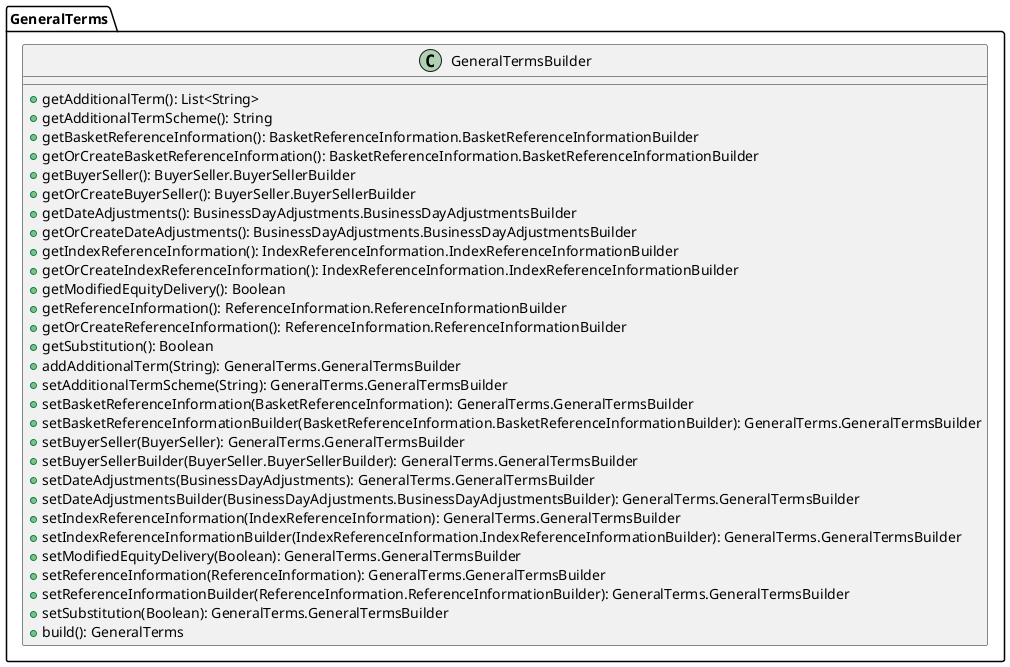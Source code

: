 @startuml

    class GeneralTerms.GeneralTermsBuilder [[GeneralTerms.GeneralTermsBuilder.html]] {
        +getAdditionalTerm(): List<String>
        +getAdditionalTermScheme(): String
        +getBasketReferenceInformation(): BasketReferenceInformation.BasketReferenceInformationBuilder
        +getOrCreateBasketReferenceInformation(): BasketReferenceInformation.BasketReferenceInformationBuilder
        +getBuyerSeller(): BuyerSeller.BuyerSellerBuilder
        +getOrCreateBuyerSeller(): BuyerSeller.BuyerSellerBuilder
        +getDateAdjustments(): BusinessDayAdjustments.BusinessDayAdjustmentsBuilder
        +getOrCreateDateAdjustments(): BusinessDayAdjustments.BusinessDayAdjustmentsBuilder
        +getIndexReferenceInformation(): IndexReferenceInformation.IndexReferenceInformationBuilder
        +getOrCreateIndexReferenceInformation(): IndexReferenceInformation.IndexReferenceInformationBuilder
        +getModifiedEquityDelivery(): Boolean
        +getReferenceInformation(): ReferenceInformation.ReferenceInformationBuilder
        +getOrCreateReferenceInformation(): ReferenceInformation.ReferenceInformationBuilder
        +getSubstitution(): Boolean
        +addAdditionalTerm(String): GeneralTerms.GeneralTermsBuilder
        +setAdditionalTermScheme(String): GeneralTerms.GeneralTermsBuilder
        +setBasketReferenceInformation(BasketReferenceInformation): GeneralTerms.GeneralTermsBuilder
        +setBasketReferenceInformationBuilder(BasketReferenceInformation.BasketReferenceInformationBuilder): GeneralTerms.GeneralTermsBuilder
        +setBuyerSeller(BuyerSeller): GeneralTerms.GeneralTermsBuilder
        +setBuyerSellerBuilder(BuyerSeller.BuyerSellerBuilder): GeneralTerms.GeneralTermsBuilder
        +setDateAdjustments(BusinessDayAdjustments): GeneralTerms.GeneralTermsBuilder
        +setDateAdjustmentsBuilder(BusinessDayAdjustments.BusinessDayAdjustmentsBuilder): GeneralTerms.GeneralTermsBuilder
        +setIndexReferenceInformation(IndexReferenceInformation): GeneralTerms.GeneralTermsBuilder
        +setIndexReferenceInformationBuilder(IndexReferenceInformation.IndexReferenceInformationBuilder): GeneralTerms.GeneralTermsBuilder
        +setModifiedEquityDelivery(Boolean): GeneralTerms.GeneralTermsBuilder
        +setReferenceInformation(ReferenceInformation): GeneralTerms.GeneralTermsBuilder
        +setReferenceInformationBuilder(ReferenceInformation.ReferenceInformationBuilder): GeneralTerms.GeneralTermsBuilder
        +setSubstitution(Boolean): GeneralTerms.GeneralTermsBuilder
        +build(): GeneralTerms
    }

@enduml
